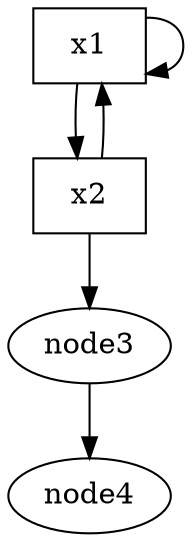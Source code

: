digraph test {
node1 [label="x1", shape="box"];
node2 [label="x2", shape="box"];
node1 -> node1;
node2 -> node1;
node1 -> node2;
node2 ->node3->node4;
}
